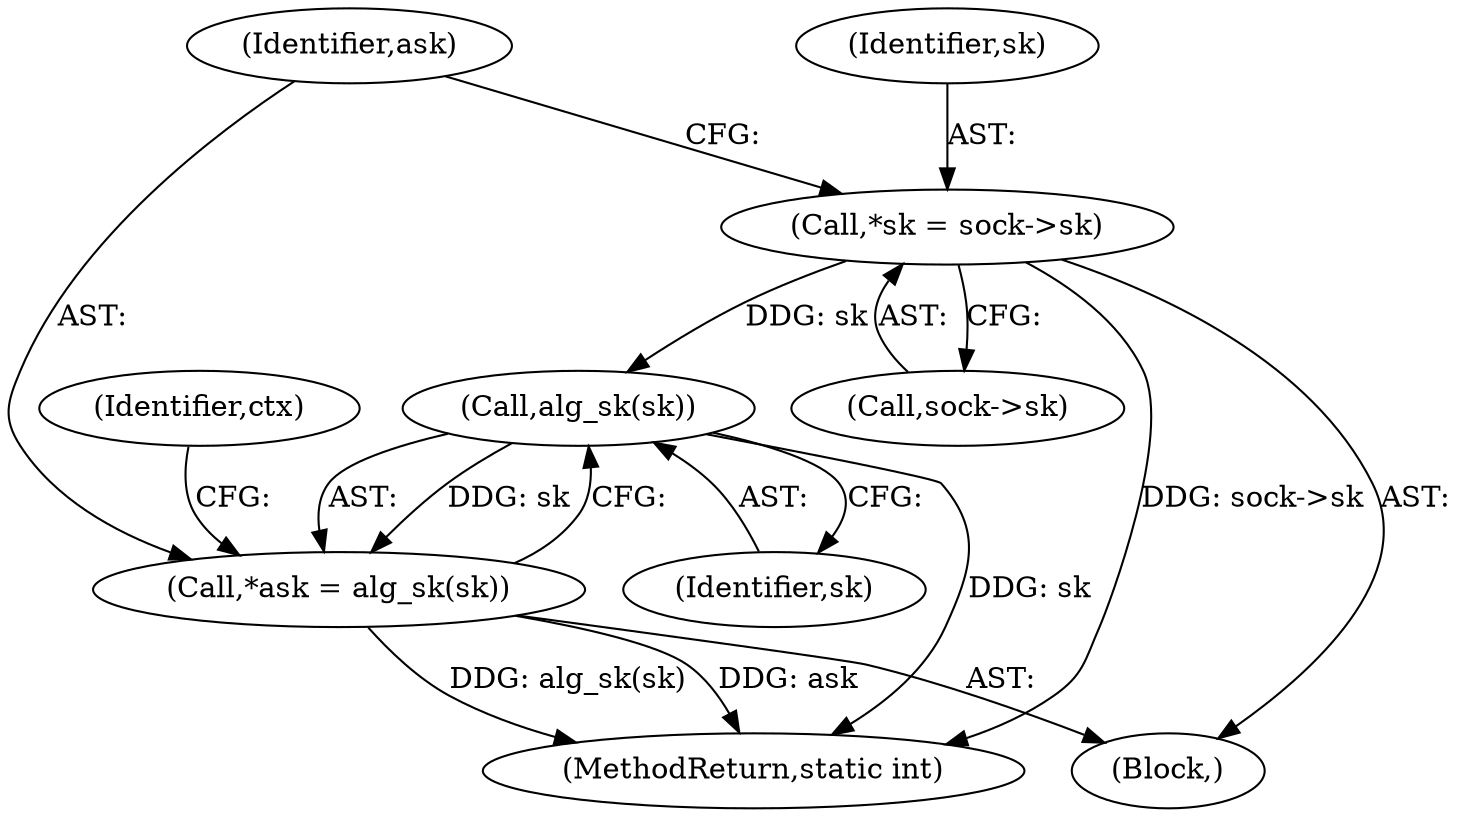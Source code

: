digraph "0_linux_4afa5f9617927453ac04b24b584f6c718dfb4f45@pointer" {
"1000106" [label="(Call,*sk = sock->sk)"];
"1000114" [label="(Call,alg_sk(sk))"];
"1000112" [label="(Call,*ask = alg_sk(sk))"];
"1000190" [label="(MethodReturn,static int)"];
"1000118" [label="(Identifier,ctx)"];
"1000113" [label="(Identifier,ask)"];
"1000108" [label="(Call,sock->sk)"];
"1000107" [label="(Identifier,sk)"];
"1000104" [label="(Block,)"];
"1000115" [label="(Identifier,sk)"];
"1000114" [label="(Call,alg_sk(sk))"];
"1000112" [label="(Call,*ask = alg_sk(sk))"];
"1000106" [label="(Call,*sk = sock->sk)"];
"1000106" -> "1000104"  [label="AST: "];
"1000106" -> "1000108"  [label="CFG: "];
"1000107" -> "1000106"  [label="AST: "];
"1000108" -> "1000106"  [label="AST: "];
"1000113" -> "1000106"  [label="CFG: "];
"1000106" -> "1000190"  [label="DDG: sock->sk"];
"1000106" -> "1000114"  [label="DDG: sk"];
"1000114" -> "1000112"  [label="AST: "];
"1000114" -> "1000115"  [label="CFG: "];
"1000115" -> "1000114"  [label="AST: "];
"1000112" -> "1000114"  [label="CFG: "];
"1000114" -> "1000190"  [label="DDG: sk"];
"1000114" -> "1000112"  [label="DDG: sk"];
"1000112" -> "1000104"  [label="AST: "];
"1000113" -> "1000112"  [label="AST: "];
"1000118" -> "1000112"  [label="CFG: "];
"1000112" -> "1000190"  [label="DDG: alg_sk(sk)"];
"1000112" -> "1000190"  [label="DDG: ask"];
}
